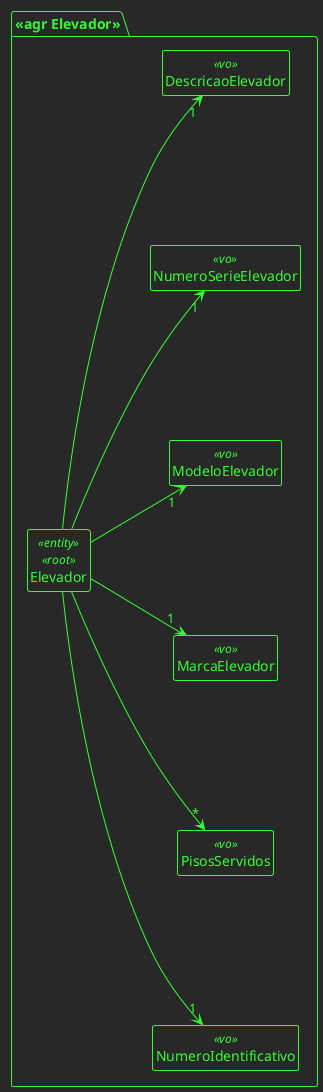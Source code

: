 @startuml ed

hide circle
hide fields

!theme crt-green
skinparam nodesep 150
hide empty members
left to right direction

package "<<agr Elevador>>"{
    class Elevador<<entity>><<root>>{}
    class NumeroIdentificativo<<vo>>{}
    class PisosServidos<<vo>>{}
    class MarcaElevador<<vo>>{}
    class ModeloElevador<<vo>>{}
    class NumeroSerieElevador<<vo>>{}
    class DescricaoElevador<<vo>>{}

    Elevador --> "1" NumeroIdentificativo
    Elevador --> "*" PisosServidos
    Elevador --> "1" MarcaElevador
    Elevador --> "1" ModeloElevador
    Elevador --> "1" NumeroSerieElevador
    Elevador --> "1" DescricaoElevador
}

@enduml